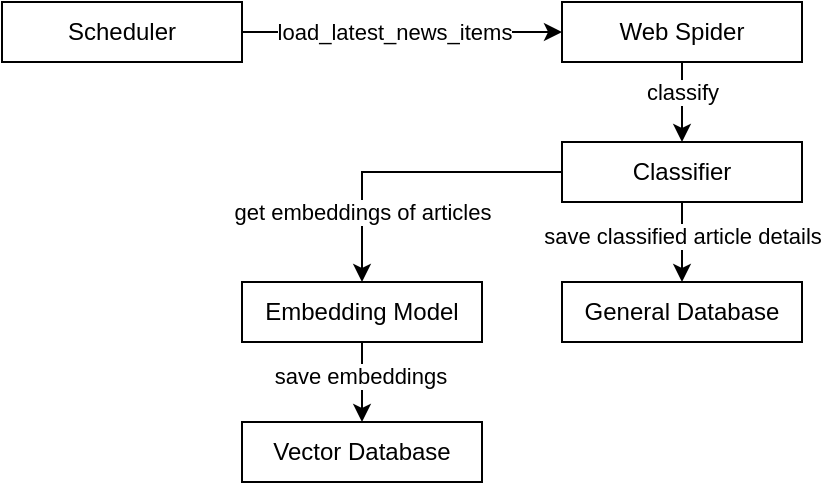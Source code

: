 <mxfile version="24.5.4" type="device">
  <diagram id="dvSu1nHuyLbMIhrRMw7l" name="Page-1">
    <mxGraphModel dx="792" dy="516" grid="1" gridSize="10" guides="1" tooltips="1" connect="1" arrows="1" fold="1" page="1" pageScale="1" pageWidth="827" pageHeight="1169" math="0" shadow="0">
      <root>
        <mxCell id="0" />
        <mxCell id="1" parent="0" />
        <mxCell id="hrUy4ix2_glmaJJiqmVU-3" style="edgeStyle=orthogonalEdgeStyle;rounded=0;orthogonalLoop=1;jettySize=auto;html=1;" edge="1" parent="1" source="2" target="hrUy4ix2_glmaJJiqmVU-2">
          <mxGeometry relative="1" as="geometry" />
        </mxCell>
        <mxCell id="hrUy4ix2_glmaJJiqmVU-4" value="load_latest_news_items" style="edgeLabel;html=1;align=center;verticalAlign=middle;resizable=0;points=[];" vertex="1" connectable="0" parent="hrUy4ix2_glmaJJiqmVU-3">
          <mxGeometry x="-0.055" relative="1" as="geometry">
            <mxPoint as="offset" />
          </mxGeometry>
        </mxCell>
        <mxCell id="2" value="Scheduler" style="rounded=0;whiteSpace=wrap;html=1;" parent="1" vertex="1">
          <mxGeometry x="70" y="60" width="120" height="30" as="geometry" />
        </mxCell>
        <mxCell id="hrUy4ix2_glmaJJiqmVU-6" style="edgeStyle=orthogonalEdgeStyle;rounded=0;orthogonalLoop=1;jettySize=auto;html=1;" edge="1" parent="1" source="hrUy4ix2_glmaJJiqmVU-2" target="hrUy4ix2_glmaJJiqmVU-5">
          <mxGeometry relative="1" as="geometry" />
        </mxCell>
        <mxCell id="hrUy4ix2_glmaJJiqmVU-7" value="classify" style="edgeLabel;html=1;align=center;verticalAlign=middle;resizable=0;points=[];" vertex="1" connectable="0" parent="hrUy4ix2_glmaJJiqmVU-6">
          <mxGeometry x="-0.265" relative="1" as="geometry">
            <mxPoint as="offset" />
          </mxGeometry>
        </mxCell>
        <mxCell id="hrUy4ix2_glmaJJiqmVU-2" value="Web Spider" style="rounded=0;whiteSpace=wrap;html=1;" vertex="1" parent="1">
          <mxGeometry x="350" y="60" width="120" height="30" as="geometry" />
        </mxCell>
        <mxCell id="hrUy4ix2_glmaJJiqmVU-9" style="edgeStyle=orthogonalEdgeStyle;rounded=0;orthogonalLoop=1;jettySize=auto;html=1;" edge="1" parent="1" source="hrUy4ix2_glmaJJiqmVU-5" target="hrUy4ix2_glmaJJiqmVU-8">
          <mxGeometry relative="1" as="geometry" />
        </mxCell>
        <mxCell id="hrUy4ix2_glmaJJiqmVU-10" value="save classified article details" style="edgeLabel;html=1;align=center;verticalAlign=middle;resizable=0;points=[];" vertex="1" connectable="0" parent="hrUy4ix2_glmaJJiqmVU-9">
          <mxGeometry x="-0.143" relative="1" as="geometry">
            <mxPoint as="offset" />
          </mxGeometry>
        </mxCell>
        <mxCell id="hrUy4ix2_glmaJJiqmVU-12" style="edgeStyle=orthogonalEdgeStyle;rounded=0;orthogonalLoop=1;jettySize=auto;html=1;" edge="1" parent="1" source="hrUy4ix2_glmaJJiqmVU-5" target="hrUy4ix2_glmaJJiqmVU-11">
          <mxGeometry relative="1" as="geometry" />
        </mxCell>
        <mxCell id="hrUy4ix2_glmaJJiqmVU-13" value="get embeddings of articles" style="edgeLabel;html=1;align=center;verticalAlign=middle;resizable=0;points=[];" vertex="1" connectable="0" parent="hrUy4ix2_glmaJJiqmVU-12">
          <mxGeometry x="0.543" relative="1" as="geometry">
            <mxPoint as="offset" />
          </mxGeometry>
        </mxCell>
        <mxCell id="hrUy4ix2_glmaJJiqmVU-5" value="Classifier" style="rounded=0;whiteSpace=wrap;html=1;" vertex="1" parent="1">
          <mxGeometry x="350" y="130" width="120" height="30" as="geometry" />
        </mxCell>
        <mxCell id="hrUy4ix2_glmaJJiqmVU-8" value="General Database" style="rounded=0;whiteSpace=wrap;html=1;" vertex="1" parent="1">
          <mxGeometry x="350" y="200" width="120" height="30" as="geometry" />
        </mxCell>
        <mxCell id="hrUy4ix2_glmaJJiqmVU-15" style="edgeStyle=orthogonalEdgeStyle;rounded=0;orthogonalLoop=1;jettySize=auto;html=1;" edge="1" parent="1" source="hrUy4ix2_glmaJJiqmVU-11" target="hrUy4ix2_glmaJJiqmVU-14">
          <mxGeometry relative="1" as="geometry" />
        </mxCell>
        <mxCell id="hrUy4ix2_glmaJJiqmVU-16" value="save embeddings" style="edgeLabel;html=1;align=center;verticalAlign=middle;resizable=0;points=[];" vertex="1" connectable="0" parent="hrUy4ix2_glmaJJiqmVU-15">
          <mxGeometry x="-0.143" y="-1" relative="1" as="geometry">
            <mxPoint as="offset" />
          </mxGeometry>
        </mxCell>
        <mxCell id="hrUy4ix2_glmaJJiqmVU-11" value="Embedding Model" style="rounded=0;whiteSpace=wrap;html=1;" vertex="1" parent="1">
          <mxGeometry x="190" y="200" width="120" height="30" as="geometry" />
        </mxCell>
        <mxCell id="hrUy4ix2_glmaJJiqmVU-14" value="Vector Database" style="rounded=0;whiteSpace=wrap;html=1;" vertex="1" parent="1">
          <mxGeometry x="190" y="270" width="120" height="30" as="geometry" />
        </mxCell>
      </root>
    </mxGraphModel>
  </diagram>
</mxfile>
